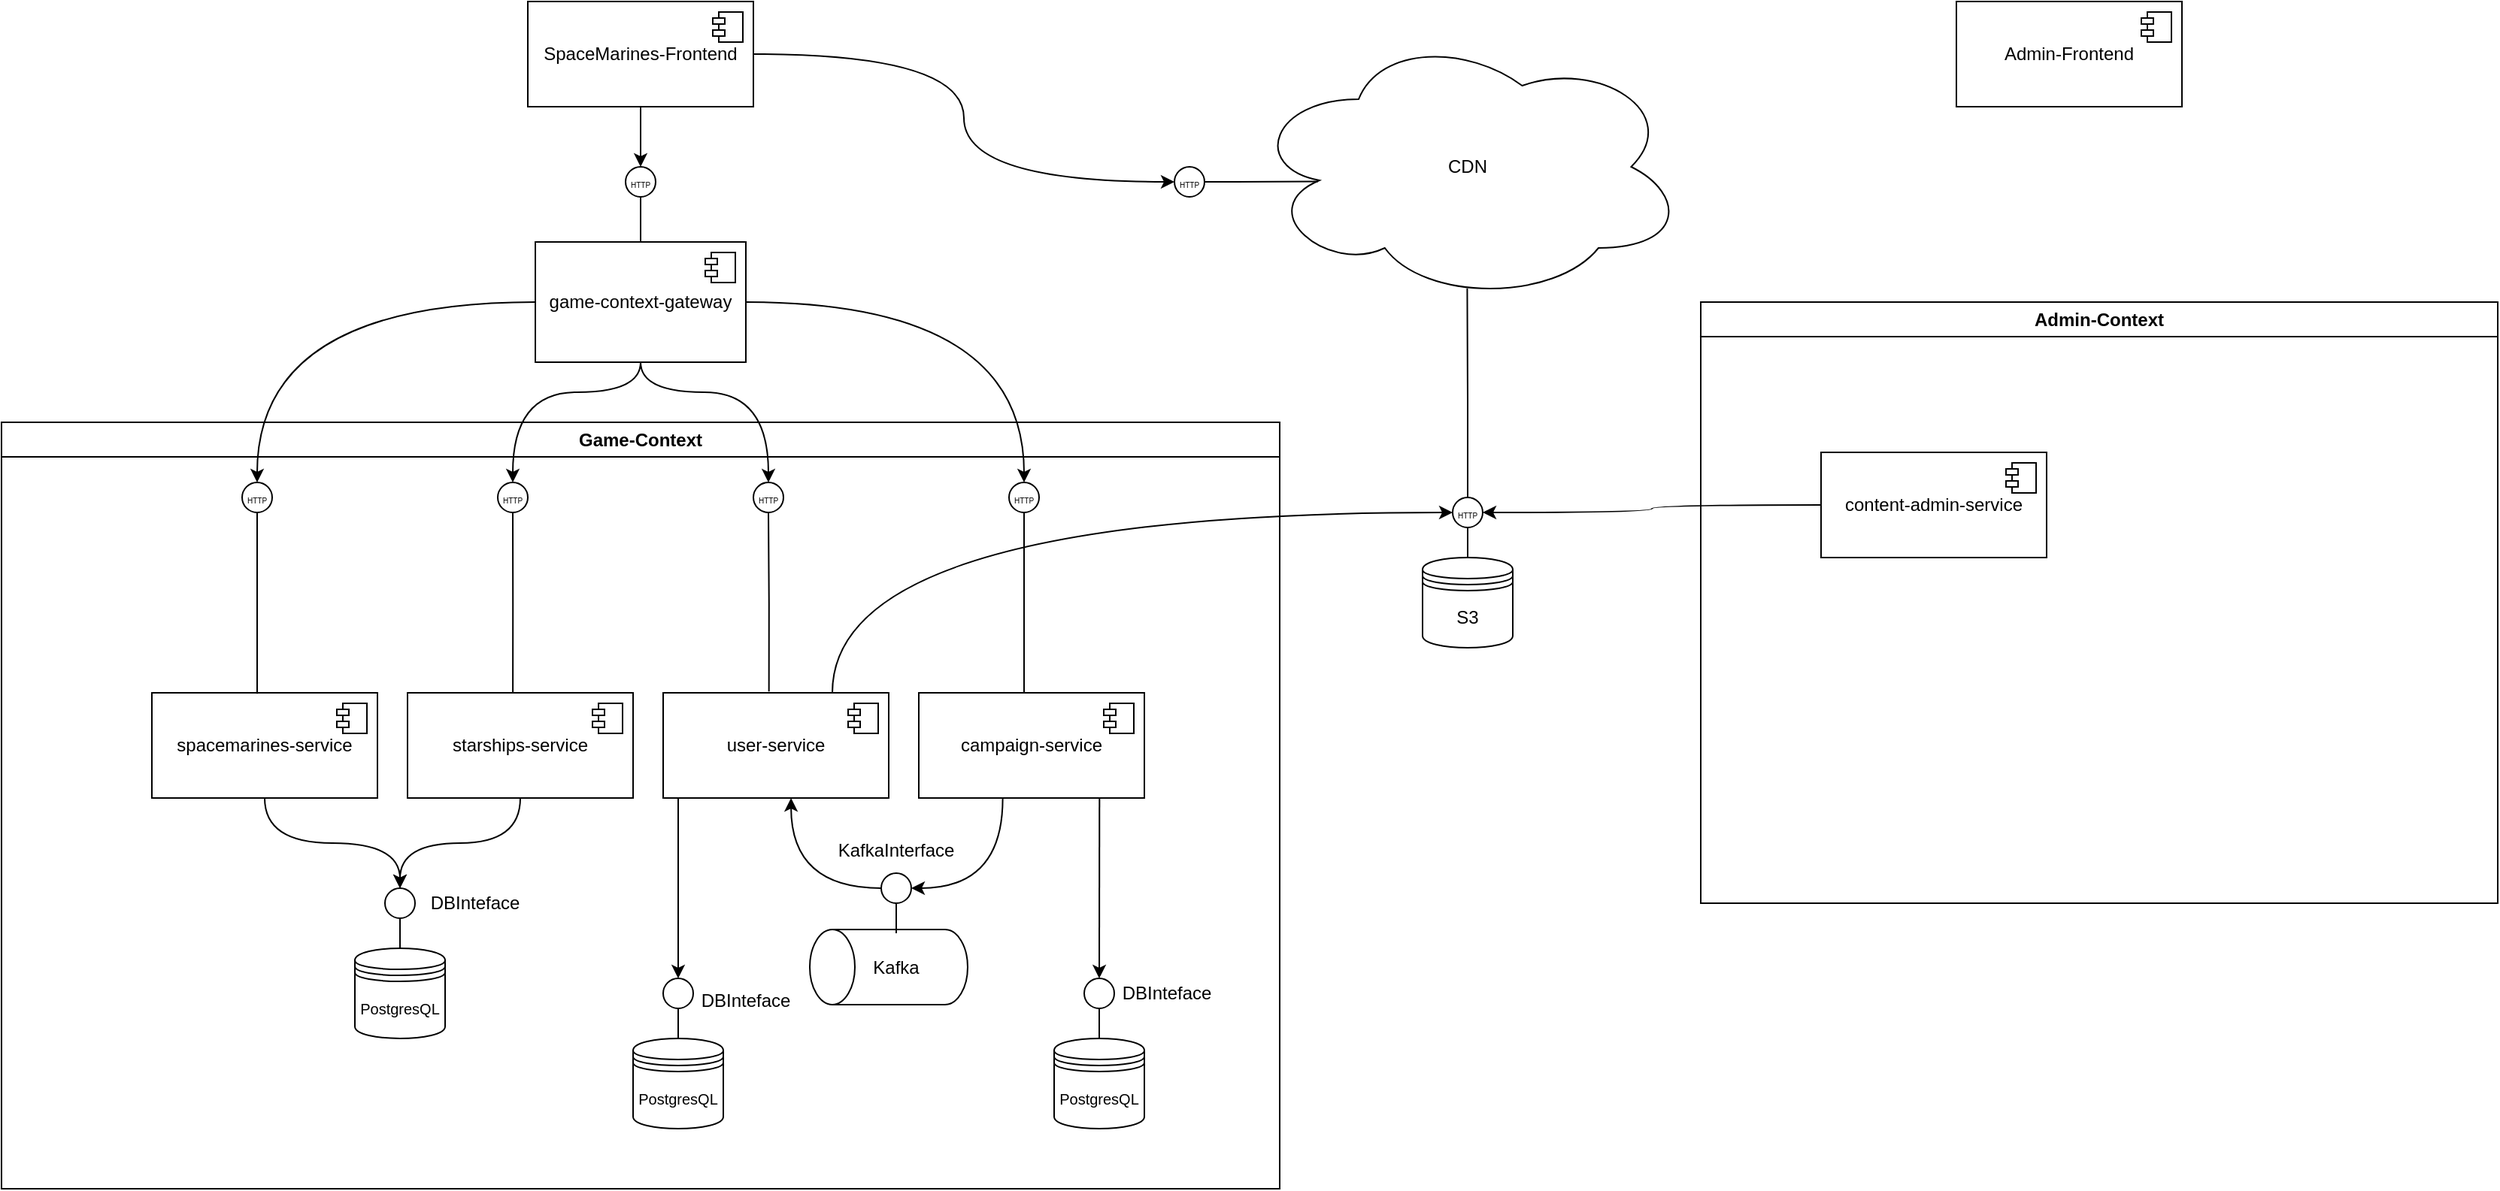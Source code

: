 <mxfile version="24.8.1">
  <diagram name="Page-1" id="5f0bae14-7c28-e335-631c-24af17079c00">
    <mxGraphModel dx="1638" dy="732" grid="1" gridSize="10" guides="1" tooltips="1" connect="1" arrows="1" fold="1" page="1" pageScale="1" pageWidth="1100" pageHeight="850" background="none" math="0" shadow="0">
      <root>
        <mxCell id="0" />
        <mxCell id="1" parent="0" />
        <mxCell id="kLMd2919VFUMPng3lsWd-1" value="Game-Context" style="swimlane;whiteSpace=wrap;html=1;" vertex="1" parent="1">
          <mxGeometry x="280" y="290" width="850" height="510" as="geometry">
            <mxRectangle x="280" y="290" width="120" height="30" as="alternateBounds" />
          </mxGeometry>
        </mxCell>
        <mxCell id="kLMd2919VFUMPng3lsWd-13" value="&lt;span style=&quot;font-size: 5px;&quot;&gt;HTTP&lt;/span&gt;" style="ellipse;whiteSpace=wrap;html=1;aspect=fixed;" vertex="1" parent="kLMd2919VFUMPng3lsWd-1">
          <mxGeometry x="160" y="40" width="20" height="20" as="geometry" />
        </mxCell>
        <mxCell id="kLMd2919VFUMPng3lsWd-18" style="edgeStyle=orthogonalEdgeStyle;rounded=0;orthogonalLoop=1;jettySize=auto;html=1;endArrow=none;endFill=0;exitX=0.467;exitY=0;exitDx=0;exitDy=0;exitPerimeter=0;" edge="1" parent="kLMd2919VFUMPng3lsWd-1" source="kLMd2919VFUMPng3lsWd-16">
          <mxGeometry relative="1" as="geometry">
            <mxPoint x="340" y="80" as="sourcePoint" />
            <mxPoint x="340" y="60" as="targetPoint" />
          </mxGeometry>
        </mxCell>
        <mxCell id="kLMd2919VFUMPng3lsWd-19" value="&lt;span style=&quot;font-size: 5px;&quot;&gt;HTTP&lt;/span&gt;" style="ellipse;whiteSpace=wrap;html=1;aspect=fixed;" vertex="1" parent="kLMd2919VFUMPng3lsWd-1">
          <mxGeometry x="330" y="40" width="20" height="20" as="geometry" />
        </mxCell>
        <mxCell id="kLMd2919VFUMPng3lsWd-22" style="edgeStyle=orthogonalEdgeStyle;rounded=0;orthogonalLoop=1;jettySize=auto;html=1;endArrow=none;endFill=0;exitX=0.469;exitY=-0.012;exitDx=0;exitDy=0;exitPerimeter=0;" edge="1" parent="kLMd2919VFUMPng3lsWd-1" source="kLMd2919VFUMPng3lsWd-20">
          <mxGeometry relative="1" as="geometry">
            <mxPoint x="510" y="80" as="sourcePoint" />
            <mxPoint x="510" y="60" as="targetPoint" />
          </mxGeometry>
        </mxCell>
        <mxCell id="kLMd2919VFUMPng3lsWd-23" value="&lt;font style=&quot;font-size: 5px;&quot;&gt;HTTP&lt;/font&gt;" style="ellipse;whiteSpace=wrap;html=1;aspect=fixed;" vertex="1" parent="kLMd2919VFUMPng3lsWd-1">
          <mxGeometry x="500" y="40" width="20" height="20" as="geometry" />
        </mxCell>
        <mxCell id="kLMd2919VFUMPng3lsWd-26" style="edgeStyle=orthogonalEdgeStyle;rounded=0;orthogonalLoop=1;jettySize=auto;html=1;endArrow=none;endFill=0;exitX=0.5;exitY=0;exitDx=0;exitDy=0;" edge="1" parent="kLMd2919VFUMPng3lsWd-1" source="kLMd2919VFUMPng3lsWd-24">
          <mxGeometry relative="1" as="geometry">
            <mxPoint x="680" y="80" as="sourcePoint" />
            <mxPoint x="680" y="60" as="targetPoint" />
            <Array as="points">
              <mxPoint x="680" y="180" />
            </Array>
          </mxGeometry>
        </mxCell>
        <mxCell id="kLMd2919VFUMPng3lsWd-27" value="&lt;span style=&quot;font-size: 5px;&quot;&gt;HTTP&lt;/span&gt;" style="ellipse;whiteSpace=wrap;html=1;aspect=fixed;" vertex="1" parent="kLMd2919VFUMPng3lsWd-1">
          <mxGeometry x="670" y="40" width="20" height="20" as="geometry" />
        </mxCell>
        <mxCell id="kLMd2919VFUMPng3lsWd-9" style="edgeStyle=orthogonalEdgeStyle;rounded=0;orthogonalLoop=1;jettySize=auto;html=1;entryX=0.5;entryY=0;entryDx=0;entryDy=0;" edge="1" parent="1" source="kLMd2919VFUMPng3lsWd-3" target="kLMd2919VFUMPng3lsWd-7">
          <mxGeometry relative="1" as="geometry" />
        </mxCell>
        <mxCell id="kLMd2919VFUMPng3lsWd-58" style="edgeStyle=orthogonalEdgeStyle;rounded=0;orthogonalLoop=1;jettySize=auto;html=1;entryX=0;entryY=0.5;entryDx=0;entryDy=0;curved=1;" edge="1" parent="1" source="kLMd2919VFUMPng3lsWd-3" target="kLMd2919VFUMPng3lsWd-53">
          <mxGeometry relative="1" as="geometry" />
        </mxCell>
        <mxCell id="kLMd2919VFUMPng3lsWd-3" value="SpaceMarines-Frontend" style="html=1;dropTarget=0;whiteSpace=wrap;" vertex="1" parent="1">
          <mxGeometry x="630" y="10" width="150" height="70" as="geometry" />
        </mxCell>
        <mxCell id="kLMd2919VFUMPng3lsWd-4" value="" style="shape=module;jettyWidth=8;jettyHeight=4;" vertex="1" parent="kLMd2919VFUMPng3lsWd-3">
          <mxGeometry x="1" width="20" height="20" relative="1" as="geometry">
            <mxPoint x="-27" y="7" as="offset" />
          </mxGeometry>
        </mxCell>
        <mxCell id="kLMd2919VFUMPng3lsWd-8" style="edgeStyle=orthogonalEdgeStyle;rounded=0;orthogonalLoop=1;jettySize=auto;html=1;entryX=0.5;entryY=1;entryDx=0;entryDy=0;endArrow=none;endFill=0;" edge="1" parent="1" source="kLMd2919VFUMPng3lsWd-5" target="kLMd2919VFUMPng3lsWd-7">
          <mxGeometry relative="1" as="geometry" />
        </mxCell>
        <mxCell id="kLMd2919VFUMPng3lsWd-29" style="edgeStyle=orthogonalEdgeStyle;rounded=0;orthogonalLoop=1;jettySize=auto;html=1;entryX=0.5;entryY=0;entryDx=0;entryDy=0;curved=1;" edge="1" parent="1" source="kLMd2919VFUMPng3lsWd-5" target="kLMd2919VFUMPng3lsWd-13">
          <mxGeometry relative="1" as="geometry" />
        </mxCell>
        <mxCell id="kLMd2919VFUMPng3lsWd-30" style="edgeStyle=orthogonalEdgeStyle;rounded=0;orthogonalLoop=1;jettySize=auto;html=1;entryX=0.5;entryY=0;entryDx=0;entryDy=0;curved=1;exitX=0.5;exitY=1;exitDx=0;exitDy=0;" edge="1" parent="1" source="kLMd2919VFUMPng3lsWd-5" target="kLMd2919VFUMPng3lsWd-19">
          <mxGeometry relative="1" as="geometry">
            <Array as="points">
              <mxPoint x="705" y="270" />
              <mxPoint x="620" y="270" />
            </Array>
          </mxGeometry>
        </mxCell>
        <mxCell id="kLMd2919VFUMPng3lsWd-31" style="edgeStyle=orthogonalEdgeStyle;rounded=0;orthogonalLoop=1;jettySize=auto;html=1;entryX=0.5;entryY=0;entryDx=0;entryDy=0;curved=1;exitX=0.5;exitY=1;exitDx=0;exitDy=0;" edge="1" parent="1" source="kLMd2919VFUMPng3lsWd-5" target="kLMd2919VFUMPng3lsWd-23">
          <mxGeometry relative="1" as="geometry">
            <Array as="points">
              <mxPoint x="705" y="270" />
              <mxPoint x="790" y="270" />
            </Array>
          </mxGeometry>
        </mxCell>
        <mxCell id="kLMd2919VFUMPng3lsWd-32" style="edgeStyle=orthogonalEdgeStyle;rounded=0;orthogonalLoop=1;jettySize=auto;html=1;entryX=0.5;entryY=0;entryDx=0;entryDy=0;curved=1;" edge="1" parent="1" source="kLMd2919VFUMPng3lsWd-5" target="kLMd2919VFUMPng3lsWd-27">
          <mxGeometry relative="1" as="geometry" />
        </mxCell>
        <mxCell id="kLMd2919VFUMPng3lsWd-5" value="game-context-gateway" style="html=1;dropTarget=0;whiteSpace=wrap;" vertex="1" parent="1">
          <mxGeometry x="635" y="170" width="140" height="80" as="geometry" />
        </mxCell>
        <mxCell id="kLMd2919VFUMPng3lsWd-6" value="" style="shape=module;jettyWidth=8;jettyHeight=4;" vertex="1" parent="kLMd2919VFUMPng3lsWd-5">
          <mxGeometry x="1" width="20" height="20" relative="1" as="geometry">
            <mxPoint x="-27" y="7" as="offset" />
          </mxGeometry>
        </mxCell>
        <mxCell id="kLMd2919VFUMPng3lsWd-7" value="&lt;span style=&quot;font-size: 5px;&quot;&gt;HTTP&lt;/span&gt;" style="ellipse;whiteSpace=wrap;html=1;aspect=fixed;" vertex="1" parent="1">
          <mxGeometry x="695" y="120" width="20" height="20" as="geometry" />
        </mxCell>
        <mxCell id="kLMd2919VFUMPng3lsWd-51" value="CDN" style="ellipse;shape=cloud;whiteSpace=wrap;html=1;" vertex="1" parent="1">
          <mxGeometry x="1110" y="30" width="290" height="180" as="geometry" />
        </mxCell>
        <mxCell id="kLMd2919VFUMPng3lsWd-53" value="&lt;span style=&quot;font-size: 5px;&quot;&gt;HTTP&lt;/span&gt;" style="ellipse;whiteSpace=wrap;html=1;aspect=fixed;" vertex="1" parent="1">
          <mxGeometry x="1060" y="120" width="20" height="20" as="geometry" />
        </mxCell>
        <mxCell id="kLMd2919VFUMPng3lsWd-57" style="edgeStyle=orthogonalEdgeStyle;rounded=0;orthogonalLoop=1;jettySize=auto;html=1;entryX=0.157;entryY=0.554;entryDx=0;entryDy=0;entryPerimeter=0;endArrow=none;endFill=0;" edge="1" parent="1" source="kLMd2919VFUMPng3lsWd-53" target="kLMd2919VFUMPng3lsWd-51">
          <mxGeometry relative="1" as="geometry">
            <mxPoint x="1150.02" y="129.98" as="targetPoint" />
          </mxGeometry>
        </mxCell>
        <mxCell id="kLMd2919VFUMPng3lsWd-65" style="edgeStyle=orthogonalEdgeStyle;rounded=0;orthogonalLoop=1;jettySize=auto;html=1;entryX=0.5;entryY=1;entryDx=0;entryDy=0;endArrow=none;endFill=0;" edge="1" parent="1" source="kLMd2919VFUMPng3lsWd-59" target="kLMd2919VFUMPng3lsWd-61">
          <mxGeometry relative="1" as="geometry" />
        </mxCell>
        <mxCell id="kLMd2919VFUMPng3lsWd-59" value="S3" style="shape=datastore;whiteSpace=wrap;html=1;" vertex="1" parent="1">
          <mxGeometry x="1225" y="380" width="60" height="60" as="geometry" />
        </mxCell>
        <mxCell id="kLMd2919VFUMPng3lsWd-61" value="&lt;span style=&quot;font-size: 5px;&quot;&gt;HTTP&lt;/span&gt;" style="ellipse;whiteSpace=wrap;html=1;aspect=fixed;" vertex="1" parent="1">
          <mxGeometry x="1245" y="340" width="20" height="20" as="geometry" />
        </mxCell>
        <mxCell id="kLMd2919VFUMPng3lsWd-64" value="Admin-Context" style="swimlane;whiteSpace=wrap;html=1;" vertex="1" parent="1">
          <mxGeometry x="1410" y="210" width="530" height="400" as="geometry">
            <mxRectangle x="1390" y="290" width="120" height="30" as="alternateBounds" />
          </mxGeometry>
        </mxCell>
        <mxCell id="kLMd2919VFUMPng3lsWd-69" value="content-admin-service" style="html=1;dropTarget=0;whiteSpace=wrap;" vertex="1" parent="kLMd2919VFUMPng3lsWd-64">
          <mxGeometry x="80" y="100" width="150" height="70" as="geometry" />
        </mxCell>
        <mxCell id="kLMd2919VFUMPng3lsWd-70" value="" style="shape=module;jettyWidth=8;jettyHeight=4;" vertex="1" parent="kLMd2919VFUMPng3lsWd-69">
          <mxGeometry x="1" width="20" height="20" relative="1" as="geometry">
            <mxPoint x="-27" y="7" as="offset" />
          </mxGeometry>
        </mxCell>
        <mxCell id="kLMd2919VFUMPng3lsWd-66" style="edgeStyle=orthogonalEdgeStyle;rounded=0;orthogonalLoop=1;jettySize=auto;html=1;entryX=0.499;entryY=0.949;entryDx=0;entryDy=0;entryPerimeter=0;endArrow=none;endFill=0;" edge="1" parent="1" source="kLMd2919VFUMPng3lsWd-61" target="kLMd2919VFUMPng3lsWd-51">
          <mxGeometry relative="1" as="geometry" />
        </mxCell>
        <mxCell id="kLMd2919VFUMPng3lsWd-67" value="Admin-Frontend" style="html=1;dropTarget=0;whiteSpace=wrap;" vertex="1" parent="1">
          <mxGeometry x="1580" y="10" width="150" height="70" as="geometry" />
        </mxCell>
        <mxCell id="kLMd2919VFUMPng3lsWd-68" value="" style="shape=module;jettyWidth=8;jettyHeight=4;" vertex="1" parent="kLMd2919VFUMPng3lsWd-67">
          <mxGeometry x="1" width="20" height="20" relative="1" as="geometry">
            <mxPoint x="-27" y="7" as="offset" />
          </mxGeometry>
        </mxCell>
        <mxCell id="kLMd2919VFUMPng3lsWd-73" style="edgeStyle=orthogonalEdgeStyle;rounded=0;orthogonalLoop=1;jettySize=auto;html=1;entryX=1;entryY=0.5;entryDx=0;entryDy=0;curved=1;" edge="1" parent="1" source="kLMd2919VFUMPng3lsWd-69" target="kLMd2919VFUMPng3lsWd-61">
          <mxGeometry relative="1" as="geometry" />
        </mxCell>
        <mxCell id="kLMd2919VFUMPng3lsWd-42" style="edgeStyle=orthogonalEdgeStyle;rounded=0;orthogonalLoop=1;jettySize=auto;html=1;entryX=0.5;entryY=0;entryDx=0;entryDy=0;curved=1;exitX=0.5;exitY=1;exitDx=0;exitDy=0;" edge="1" parent="1" source="kLMd2919VFUMPng3lsWd-10" target="kLMd2919VFUMPng3lsWd-37">
          <mxGeometry relative="1" as="geometry" />
        </mxCell>
        <mxCell id="kLMd2919VFUMPng3lsWd-10" value="spacemarines-service" style="html=1;dropTarget=0;whiteSpace=wrap;" vertex="1" parent="1">
          <mxGeometry x="380" y="470" width="150" height="70" as="geometry" />
        </mxCell>
        <mxCell id="kLMd2919VFUMPng3lsWd-11" value="" style="shape=module;jettyWidth=8;jettyHeight=4;" vertex="1" parent="kLMd2919VFUMPng3lsWd-10">
          <mxGeometry x="1" width="20" height="20" relative="1" as="geometry">
            <mxPoint x="-27" y="7" as="offset" />
          </mxGeometry>
        </mxCell>
        <mxCell id="kLMd2919VFUMPng3lsWd-44" style="edgeStyle=orthogonalEdgeStyle;rounded=0;orthogonalLoop=1;jettySize=auto;html=1;entryX=0.5;entryY=0;entryDx=0;entryDy=0;curved=1;" edge="1" parent="1" source="kLMd2919VFUMPng3lsWd-16" target="kLMd2919VFUMPng3lsWd-37">
          <mxGeometry relative="1" as="geometry" />
        </mxCell>
        <mxCell id="kLMd2919VFUMPng3lsWd-16" value="starships-service" style="html=1;dropTarget=0;whiteSpace=wrap;" vertex="1" parent="1">
          <mxGeometry x="550" y="470" width="150" height="70" as="geometry" />
        </mxCell>
        <mxCell id="kLMd2919VFUMPng3lsWd-17" value="" style="shape=module;jettyWidth=8;jettyHeight=4;" vertex="1" parent="kLMd2919VFUMPng3lsWd-16">
          <mxGeometry x="1" width="20" height="20" relative="1" as="geometry">
            <mxPoint x="-27" y="7" as="offset" />
          </mxGeometry>
        </mxCell>
        <mxCell id="kLMd2919VFUMPng3lsWd-45" style="edgeStyle=orthogonalEdgeStyle;rounded=0;orthogonalLoop=1;jettySize=auto;html=1;entryX=0.5;entryY=0;entryDx=0;entryDy=0;curved=1;" edge="1" parent="1" source="kLMd2919VFUMPng3lsWd-20" target="kLMd2919VFUMPng3lsWd-39">
          <mxGeometry relative="1" as="geometry">
            <Array as="points">
              <mxPoint x="730" y="550" />
              <mxPoint x="730" y="550" />
            </Array>
          </mxGeometry>
        </mxCell>
        <mxCell id="kLMd2919VFUMPng3lsWd-131" style="edgeStyle=orthogonalEdgeStyle;rounded=0;orthogonalLoop=1;jettySize=auto;html=1;entryX=0;entryY=0.5;entryDx=0;entryDy=0;curved=1;exitX=0.75;exitY=0;exitDx=0;exitDy=0;" edge="1" parent="1" source="kLMd2919VFUMPng3lsWd-20" target="kLMd2919VFUMPng3lsWd-61">
          <mxGeometry relative="1" as="geometry">
            <Array as="points">
              <mxPoint x="833" y="350" />
            </Array>
          </mxGeometry>
        </mxCell>
        <mxCell id="kLMd2919VFUMPng3lsWd-20" value="user-service" style="html=1;dropTarget=0;whiteSpace=wrap;" vertex="1" parent="1">
          <mxGeometry x="720" y="470" width="150" height="70" as="geometry" />
        </mxCell>
        <mxCell id="kLMd2919VFUMPng3lsWd-21" value="" style="shape=module;jettyWidth=8;jettyHeight=4;" vertex="1" parent="kLMd2919VFUMPng3lsWd-20">
          <mxGeometry x="1" width="20" height="20" relative="1" as="geometry">
            <mxPoint x="-27" y="7" as="offset" />
          </mxGeometry>
        </mxCell>
        <mxCell id="kLMd2919VFUMPng3lsWd-46" style="edgeStyle=orthogonalEdgeStyle;rounded=0;orthogonalLoop=1;jettySize=auto;html=1;entryX=0.5;entryY=0;entryDx=0;entryDy=0;curved=1;exitX=0.801;exitY=0.996;exitDx=0;exitDy=0;exitPerimeter=0;" edge="1" parent="1" source="kLMd2919VFUMPng3lsWd-24" target="kLMd2919VFUMPng3lsWd-41">
          <mxGeometry relative="1" as="geometry">
            <Array as="points" />
          </mxGeometry>
        </mxCell>
        <mxCell id="kLMd2919VFUMPng3lsWd-49" style="edgeStyle=orthogonalEdgeStyle;rounded=0;orthogonalLoop=1;jettySize=auto;html=1;entryX=1;entryY=0.5;entryDx=0;entryDy=0;curved=1;exitX=0.372;exitY=1.005;exitDx=0;exitDy=0;exitPerimeter=0;" edge="1" parent="1" source="kLMd2919VFUMPng3lsWd-24" target="kLMd2919VFUMPng3lsWd-15">
          <mxGeometry relative="1" as="geometry" />
        </mxCell>
        <mxCell id="kLMd2919VFUMPng3lsWd-24" value="campaign-service" style="html=1;dropTarget=0;whiteSpace=wrap;" vertex="1" parent="1">
          <mxGeometry x="890" y="470" width="150" height="70" as="geometry" />
        </mxCell>
        <mxCell id="kLMd2919VFUMPng3lsWd-25" value="" style="shape=module;jettyWidth=8;jettyHeight=4;" vertex="1" parent="kLMd2919VFUMPng3lsWd-24">
          <mxGeometry x="1" width="20" height="20" relative="1" as="geometry">
            <mxPoint x="-27" y="7" as="offset" />
          </mxGeometry>
        </mxCell>
        <mxCell id="kLMd2919VFUMPng3lsWd-33" value="&lt;span style=&quot;font-size: 10px;&quot;&gt;PostgresQL&lt;/span&gt;" style="shape=datastore;whiteSpace=wrap;html=1;" vertex="1" parent="1">
          <mxGeometry x="515" y="640" width="60" height="60" as="geometry" />
        </mxCell>
        <mxCell id="kLMd2919VFUMPng3lsWd-34" value="&lt;span style=&quot;font-size: 10px;&quot;&gt;PostgresQL&lt;/span&gt;" style="shape=datastore;whiteSpace=wrap;html=1;" vertex="1" parent="1">
          <mxGeometry x="700" y="700" width="60" height="60" as="geometry" />
        </mxCell>
        <mxCell id="kLMd2919VFUMPng3lsWd-35" value="&lt;span style=&quot;font-size: 10px;&quot;&gt;PostgresQL&lt;/span&gt;" style="shape=datastore;whiteSpace=wrap;html=1;" vertex="1" parent="1">
          <mxGeometry x="980" y="700" width="60" height="60" as="geometry" />
        </mxCell>
        <mxCell id="kLMd2919VFUMPng3lsWd-36" style="edgeStyle=orthogonalEdgeStyle;rounded=0;orthogonalLoop=1;jettySize=auto;html=1;endArrow=none;endFill=0;" edge="1" parent="1">
          <mxGeometry relative="1" as="geometry">
            <mxPoint x="545" y="640" as="sourcePoint" />
            <mxPoint x="545" y="620" as="targetPoint" />
          </mxGeometry>
        </mxCell>
        <mxCell id="kLMd2919VFUMPng3lsWd-37" value="" style="ellipse;whiteSpace=wrap;html=1;aspect=fixed;" vertex="1" parent="1">
          <mxGeometry x="535" y="600" width="20" height="20" as="geometry" />
        </mxCell>
        <mxCell id="kLMd2919VFUMPng3lsWd-38" style="edgeStyle=orthogonalEdgeStyle;rounded=0;orthogonalLoop=1;jettySize=auto;html=1;endArrow=none;endFill=0;" edge="1" parent="1">
          <mxGeometry relative="1" as="geometry">
            <mxPoint x="730" y="700" as="sourcePoint" />
            <mxPoint x="730" y="680" as="targetPoint" />
          </mxGeometry>
        </mxCell>
        <mxCell id="kLMd2919VFUMPng3lsWd-39" value="" style="ellipse;whiteSpace=wrap;html=1;aspect=fixed;" vertex="1" parent="1">
          <mxGeometry x="720" y="660" width="20" height="20" as="geometry" />
        </mxCell>
        <mxCell id="kLMd2919VFUMPng3lsWd-40" style="edgeStyle=orthogonalEdgeStyle;rounded=0;orthogonalLoop=1;jettySize=auto;html=1;endArrow=none;endFill=0;" edge="1" parent="1">
          <mxGeometry relative="1" as="geometry">
            <mxPoint x="1010" y="700" as="sourcePoint" />
            <mxPoint x="1010" y="680" as="targetPoint" />
          </mxGeometry>
        </mxCell>
        <mxCell id="kLMd2919VFUMPng3lsWd-41" value="" style="ellipse;whiteSpace=wrap;html=1;aspect=fixed;" vertex="1" parent="1">
          <mxGeometry x="1000" y="660" width="20" height="20" as="geometry" />
        </mxCell>
        <mxCell id="kLMd2919VFUMPng3lsWd-47" value="" style="shape=cylinder3;whiteSpace=wrap;html=1;boundedLbl=1;backgroundOutline=1;size=15;rotation=-90;" vertex="1" parent="1">
          <mxGeometry x="845" y="600" width="50" height="105" as="geometry" />
        </mxCell>
        <mxCell id="kLMd2919VFUMPng3lsWd-48" value="Kafka" style="text;html=1;align=center;verticalAlign=middle;whiteSpace=wrap;rounded=0;" vertex="1" parent="1">
          <mxGeometry x="845" y="637.5" width="60" height="30" as="geometry" />
        </mxCell>
        <mxCell id="kLMd2919VFUMPng3lsWd-14" style="edgeStyle=orthogonalEdgeStyle;rounded=0;orthogonalLoop=1;jettySize=auto;html=1;endArrow=none;endFill=0;" edge="1" parent="1">
          <mxGeometry relative="1" as="geometry">
            <mxPoint x="875" y="630" as="sourcePoint" />
            <mxPoint x="875" y="610" as="targetPoint" />
          </mxGeometry>
        </mxCell>
        <mxCell id="kLMd2919VFUMPng3lsWd-15" value="" style="ellipse;whiteSpace=wrap;html=1;aspect=fixed;" vertex="1" parent="1">
          <mxGeometry x="865" y="590" width="20" height="20" as="geometry" />
        </mxCell>
        <mxCell id="kLMd2919VFUMPng3lsWd-50" style="edgeStyle=orthogonalEdgeStyle;rounded=0;orthogonalLoop=1;jettySize=auto;html=1;entryX=0.567;entryY=1;entryDx=0;entryDy=0;entryPerimeter=0;curved=1;exitX=0;exitY=0.5;exitDx=0;exitDy=0;" edge="1" parent="1" source="kLMd2919VFUMPng3lsWd-15" target="kLMd2919VFUMPng3lsWd-20">
          <mxGeometry relative="1" as="geometry" />
        </mxCell>
        <mxCell id="kLMd2919VFUMPng3lsWd-81" value="DBInteface" style="text;html=1;align=center;verticalAlign=middle;whiteSpace=wrap;rounded=0;" vertex="1" parent="1">
          <mxGeometry x="1025" y="655" width="60" height="30" as="geometry" />
        </mxCell>
        <mxCell id="kLMd2919VFUMPng3lsWd-82" value="DBInteface" style="text;html=1;align=center;verticalAlign=middle;whiteSpace=wrap;rounded=0;" vertex="1" parent="1">
          <mxGeometry x="745" y="660" width="60" height="30" as="geometry" />
        </mxCell>
        <mxCell id="kLMd2919VFUMPng3lsWd-125" value="DBInteface" style="text;html=1;align=center;verticalAlign=middle;whiteSpace=wrap;rounded=0;" vertex="1" parent="1">
          <mxGeometry x="565" y="595" width="60" height="30" as="geometry" />
        </mxCell>
        <mxCell id="kLMd2919VFUMPng3lsWd-126" value="KafkaInterface" style="text;html=1;align=center;verticalAlign=middle;whiteSpace=wrap;rounded=0;" vertex="1" parent="1">
          <mxGeometry x="845" y="560" width="60" height="30" as="geometry" />
        </mxCell>
        <mxCell id="kLMd2919VFUMPng3lsWd-130" style="edgeStyle=orthogonalEdgeStyle;rounded=0;orthogonalLoop=1;jettySize=auto;html=1;entryX=0.473;entryY=0.009;entryDx=0;entryDy=0;entryPerimeter=0;endArrow=none;endFill=0;" edge="1" parent="1" source="kLMd2919VFUMPng3lsWd-13" target="kLMd2919VFUMPng3lsWd-10">
          <mxGeometry relative="1" as="geometry">
            <Array as="points">
              <mxPoint x="450" y="471" />
            </Array>
          </mxGeometry>
        </mxCell>
      </root>
    </mxGraphModel>
  </diagram>
</mxfile>
